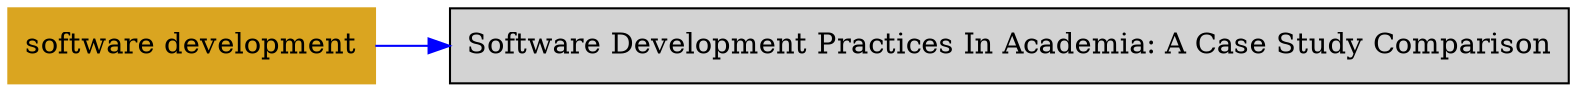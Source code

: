 digraph bettersoftware {
            rankdir = LR;
            ratio = fill;
            node [style=filled];
            node [shape = box];
"software development" [colorscheme="svg" color="goldenrod"];
"software development" ->  "SoftwareDevelopmentPracticesInAcademiaACaseStudyComparison.md" [colorscheme="svg" color="blue"];
"SoftwareDevelopmentPracticesInAcademiaACaseStudyComparison.md" [label="Software Development Practices In Academia: A Case Study Comparison", URL="http://bss.parallactic.com/resources/software-development-practices-in-academia-a-case-study-comparison"];
}